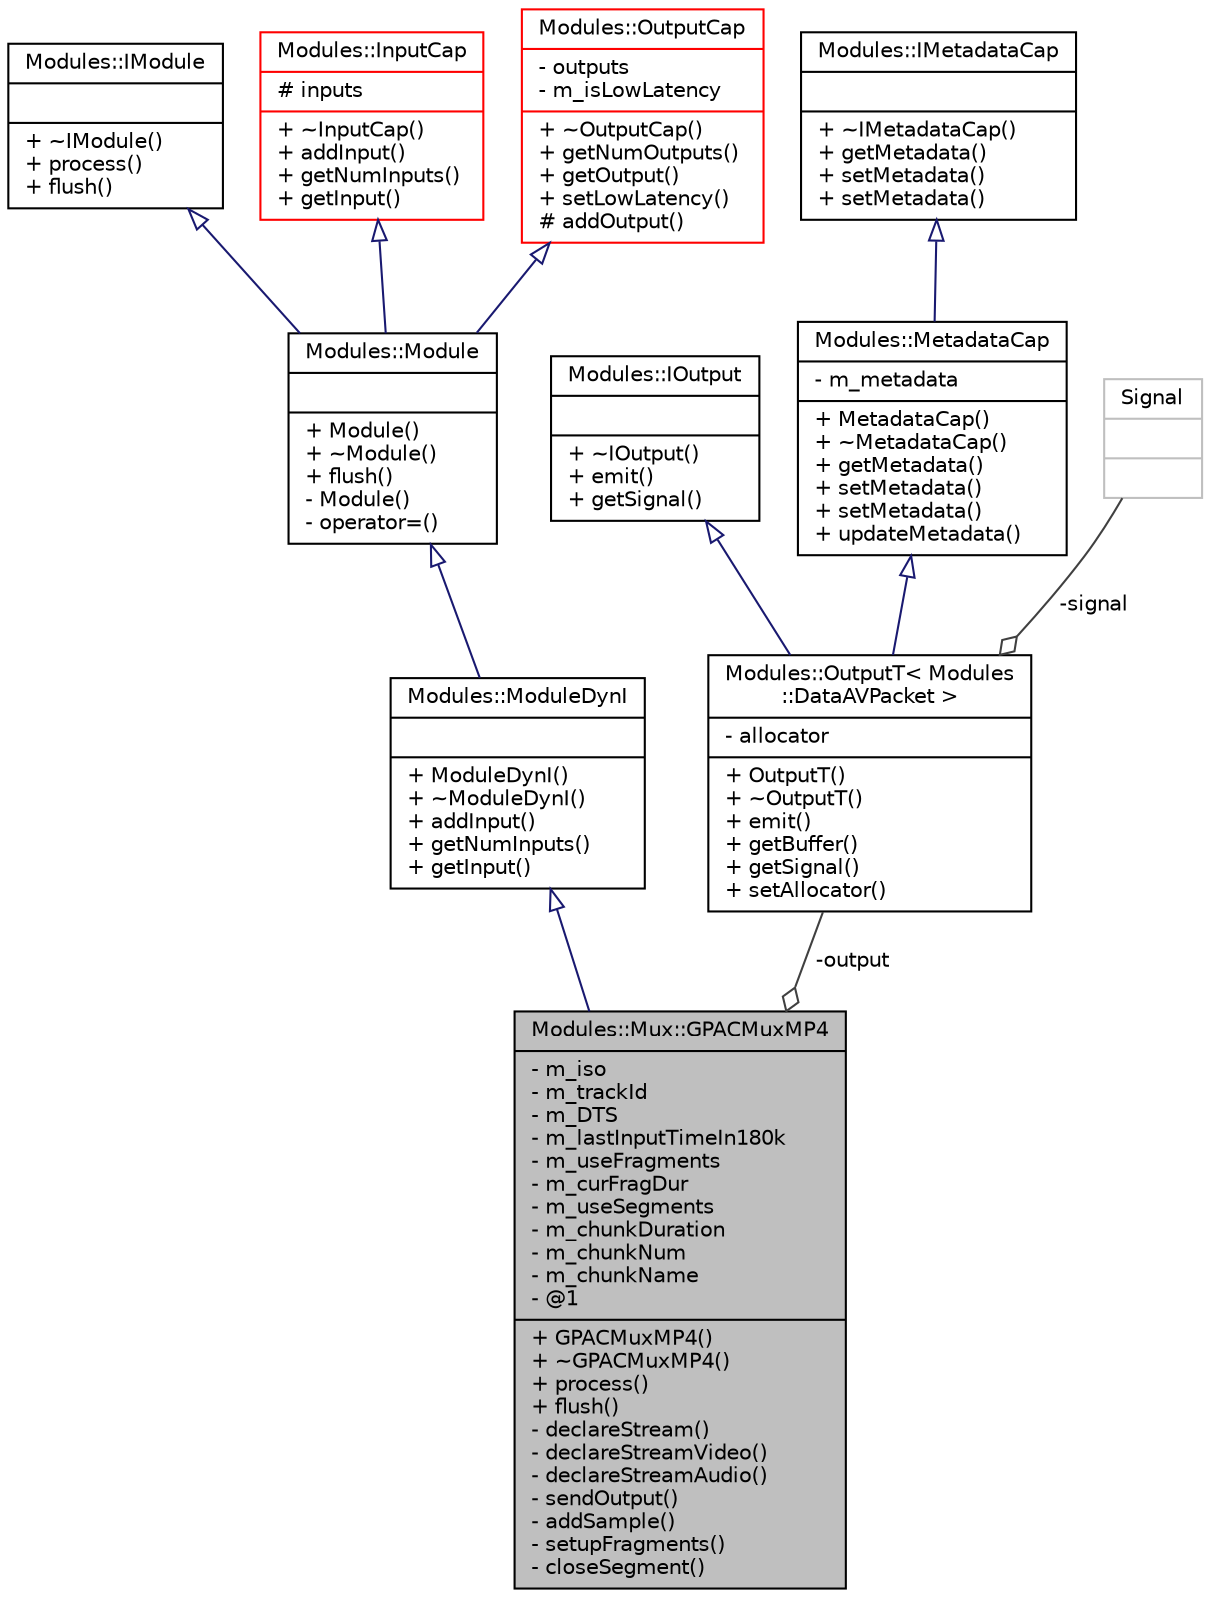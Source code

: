digraph "Modules::Mux::GPACMuxMP4"
{
 // INTERACTIVE_SVG=YES
  edge [fontname="Helvetica",fontsize="10",labelfontname="Helvetica",labelfontsize="10"];
  node [fontname="Helvetica",fontsize="10",shape=record];
  Node1 [label="{Modules::Mux::GPACMuxMP4\n|- m_iso\l- m_trackId\l- m_DTS\l- m_lastInputTimeIn180k\l- m_useFragments\l- m_curFragDur\l- m_useSegments\l- m_chunkDuration\l- m_chunkNum\l- m_chunkName\l- @1\l|+ GPACMuxMP4()\l+ ~GPACMuxMP4()\l+ process()\l+ flush()\l- declareStream()\l- declareStreamVideo()\l- declareStreamAudio()\l- sendOutput()\l- addSample()\l- setupFragments()\l- closeSegment()\l}",height=0.2,width=0.4,color="black", fillcolor="grey75", style="filled", fontcolor="black"];
  Node2 -> Node1 [dir="back",color="midnightblue",fontsize="10",style="solid",arrowtail="onormal",fontname="Helvetica"];
  Node2 [label="{Modules::ModuleDynI\n||+ ModuleDynI()\l+ ~ModuleDynI()\l+ addInput()\l+ getNumInputs()\l+ getInput()\l}",height=0.2,width=0.4,color="black", fillcolor="white", style="filled",URL="$class_modules_1_1_module_dyn_i.html"];
  Node3 -> Node2 [dir="back",color="midnightblue",fontsize="10",style="solid",arrowtail="onormal",fontname="Helvetica"];
  Node3 [label="{Modules::Module\n||+ Module()\l+ ~Module()\l+ flush()\l- Module()\l- operator=()\l}",height=0.2,width=0.4,color="black", fillcolor="white", style="filled",URL="$class_modules_1_1_module.html"];
  Node4 -> Node3 [dir="back",color="midnightblue",fontsize="10",style="solid",arrowtail="onormal",fontname="Helvetica"];
  Node4 [label="{Modules::IModule\n||+ ~IModule()\l+ process()\l+ flush()\l}",height=0.2,width=0.4,color="black", fillcolor="white", style="filled",URL="$struct_modules_1_1_i_module.html"];
  Node5 -> Node3 [dir="back",color="midnightblue",fontsize="10",style="solid",arrowtail="onormal",fontname="Helvetica"];
  Node5 [label="{Modules::InputCap\n|# inputs\l|+ ~InputCap()\l+ addInput()\l+ getNumInputs()\l+ getInput()\l}",height=0.2,width=0.4,color="red", fillcolor="white", style="filled",URL="$class_modules_1_1_input_cap.html"];
  Node6 -> Node3 [dir="back",color="midnightblue",fontsize="10",style="solid",arrowtail="onormal",fontname="Helvetica"];
  Node6 [label="{Modules::OutputCap\n|- outputs\l- m_isLowLatency\l|+ ~OutputCap()\l+ getNumOutputs()\l+ getOutput()\l+ setLowLatency()\l# addOutput()\l}",height=0.2,width=0.4,color="red", fillcolor="white", style="filled",URL="$class_modules_1_1_output_cap.html"];
  Node7 -> Node1 [color="grey25",fontsize="10",style="solid",label=" -output" ,arrowhead="odiamond",fontname="Helvetica"];
  Node7 [label="{Modules::OutputT\< Modules\l::DataAVPacket \>\n|- allocator\l|+ OutputT()\l+ ~OutputT()\l+ emit()\l+ getBuffer()\l+ getSignal()\l+ setAllocator()\l}",height=0.2,width=0.4,color="black", fillcolor="white", style="filled",URL="$class_modules_1_1_output_t.html"];
  Node8 -> Node7 [dir="back",color="midnightblue",fontsize="10",style="solid",arrowtail="onormal",fontname="Helvetica"];
  Node8 [label="{Modules::IOutput\n||+ ~IOutput()\l+ emit()\l+ getSignal()\l}",height=0.2,width=0.4,color="black", fillcolor="white", style="filled",URL="$struct_modules_1_1_i_output.html"];
  Node9 -> Node7 [dir="back",color="midnightblue",fontsize="10",style="solid",arrowtail="onormal",fontname="Helvetica"];
  Node9 [label="{Modules::MetadataCap\n|- m_metadata\l|+ MetadataCap()\l+ ~MetadataCap()\l+ getMetadata()\l+ setMetadata()\l+ setMetadata()\l+ updateMetadata()\l}",height=0.2,width=0.4,color="black", fillcolor="white", style="filled",URL="$class_modules_1_1_metadata_cap.html"];
  Node10 -> Node9 [dir="back",color="midnightblue",fontsize="10",style="solid",arrowtail="onormal",fontname="Helvetica"];
  Node10 [label="{Modules::IMetadataCap\n||+ ~IMetadataCap()\l+ getMetadata()\l+ setMetadata()\l+ setMetadata()\l}",height=0.2,width=0.4,color="black", fillcolor="white", style="filled",URL="$struct_modules_1_1_i_metadata_cap.html"];
  Node11 -> Node7 [color="grey25",fontsize="10",style="solid",label=" -signal" ,arrowhead="odiamond",fontname="Helvetica"];
  Node11 [label="{Signal\n||}",height=0.2,width=0.4,color="grey75", fillcolor="white", style="filled"];
}
